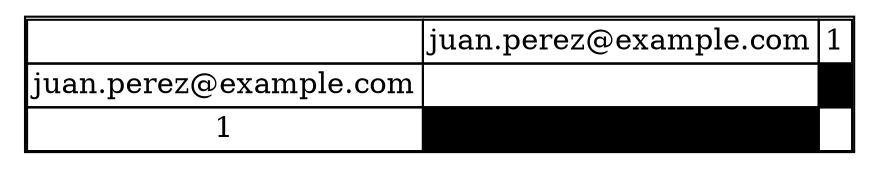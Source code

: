 digraph G {
node [shape=plaintext]
a [label=<
<table border='1' cellborder='1' cellspacing='0'>
<tr><td></td><td>juan.perez@example.com</td><td>1</td></tr>
<tr><td>juan.perez@example.com</td><td></td><td bgcolor="black"></td></tr>
<tr><td>1</td><td bgcolor="black"></td><td></td></tr>
</table>>];
}
